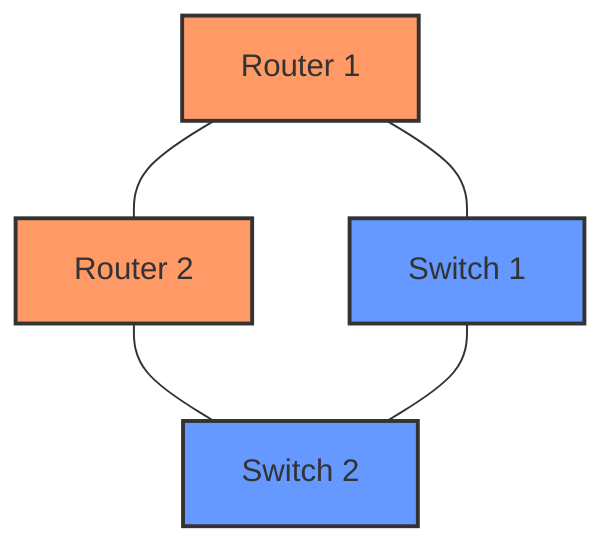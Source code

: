 graph TD
    R1[Router 1] --- SW1[Switch 1]
    R1 --- R2[Router 2]
    R2 --- SW2[Switch 2]
    SW1 --- SW2
    
    classDef router fill:#f96,stroke:#333,stroke-width:2px;
    classDef switch fill:#69f,stroke:#333,stroke-width:2px;
    
    class R1,R2 router;
    class SW1,SW2 switch;